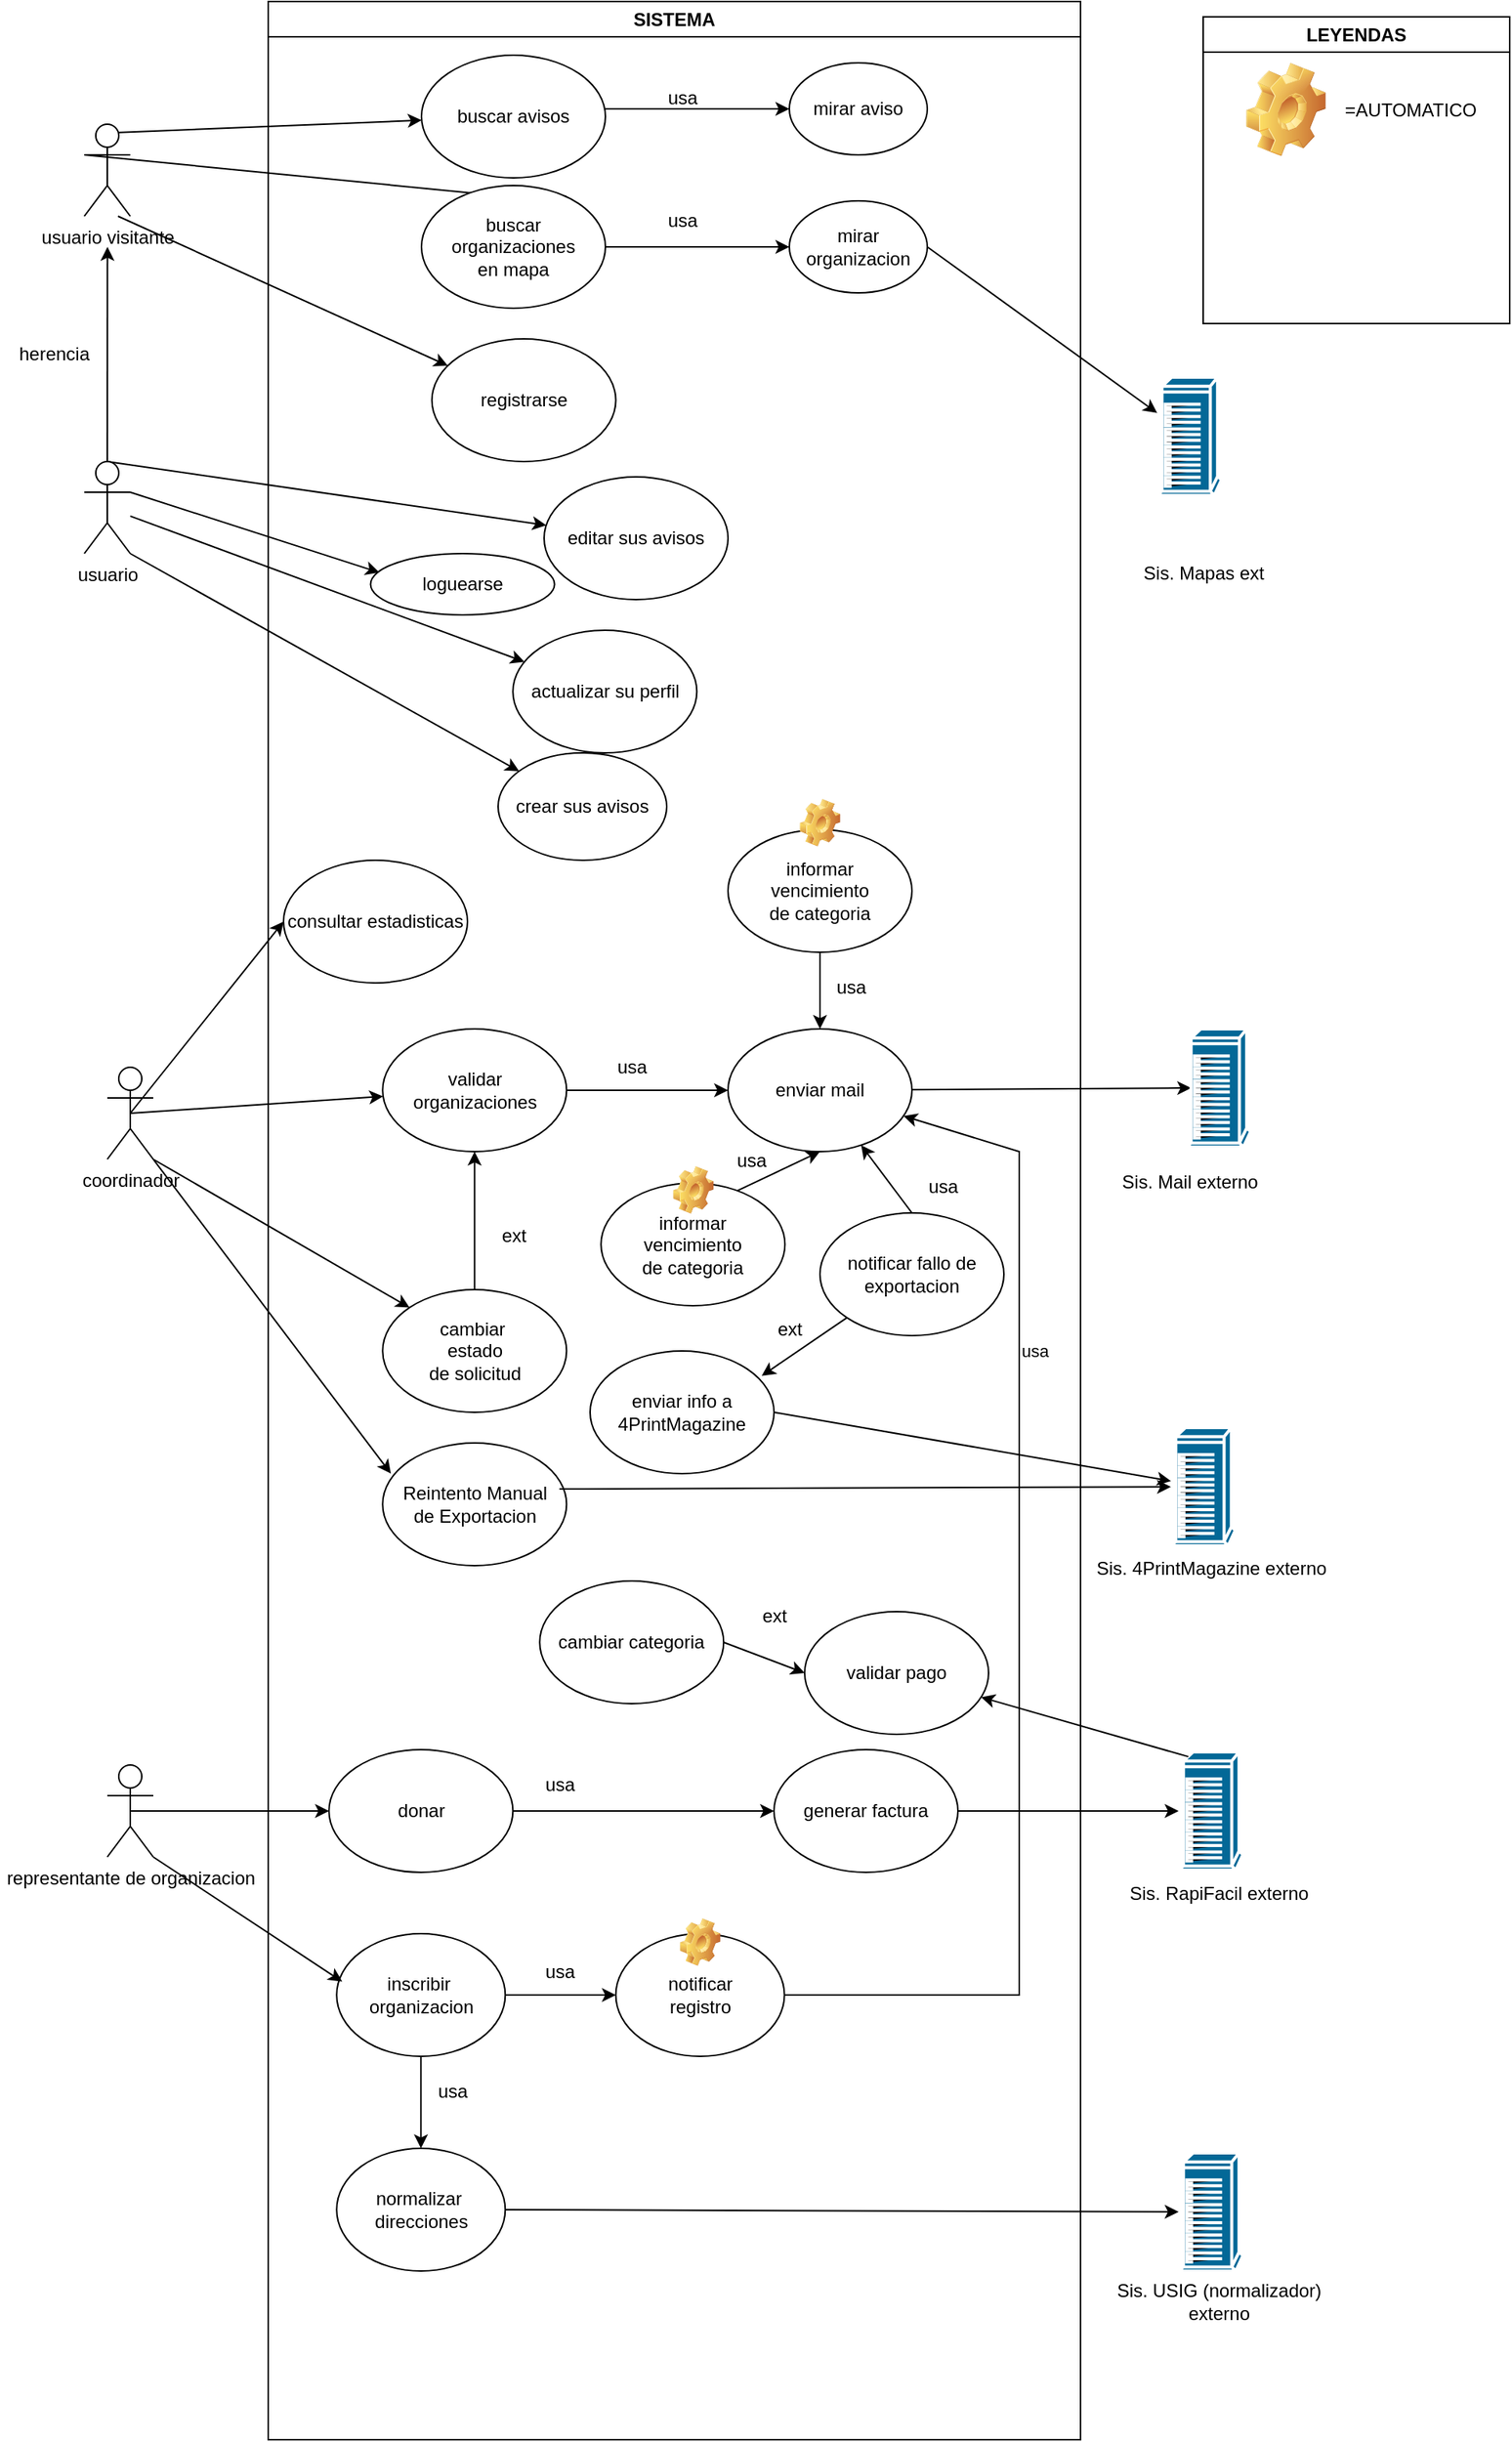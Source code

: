 <mxfile version="21.2.1" type="device">
  <diagram name="Página-1" id="ZvPSoXnAMANCK5Lvd1j4">
    <mxGraphModel dx="3273" dy="1035" grid="1" gridSize="10" guides="1" tooltips="1" connect="1" arrows="1" fold="1" page="1" pageScale="1" pageWidth="1200" pageHeight="1920" math="0" shadow="0">
      <root>
        <mxCell id="0" />
        <mxCell id="1" parent="0" />
        <mxCell id="mtB2FNo0E3YjnpmJntex-23" style="edgeStyle=none;rounded=0;orthogonalLoop=1;jettySize=auto;html=1;exitX=1;exitY=0.333;exitDx=0;exitDy=0;exitPerimeter=0;entryX=0.048;entryY=0.31;entryDx=0;entryDy=0;entryPerimeter=0;" parent="1" source="mtB2FNo0E3YjnpmJntex-1" target="mtB2FNo0E3YjnpmJntex-13" edge="1">
          <mxGeometry relative="1" as="geometry" />
        </mxCell>
        <mxCell id="mtB2FNo0E3YjnpmJntex-25" style="edgeStyle=none;rounded=0;orthogonalLoop=1;jettySize=auto;html=1;exitX=1;exitY=1;exitDx=0;exitDy=0;exitPerimeter=0;" parent="1" source="mtB2FNo0E3YjnpmJntex-1" target="mtB2FNo0E3YjnpmJntex-15" edge="1">
          <mxGeometry relative="1" as="geometry" />
        </mxCell>
        <mxCell id="mtB2FNo0E3YjnpmJntex-28" style="edgeStyle=none;rounded=0;orthogonalLoop=1;jettySize=auto;html=1;exitX=0.5;exitY=0;exitDx=0;exitDy=0;exitPerimeter=0;" parent="1" source="mtB2FNo0E3YjnpmJntex-1" target="mtB2FNo0E3YjnpmJntex-17" edge="1">
          <mxGeometry relative="1" as="geometry" />
        </mxCell>
        <mxCell id="77dryg0duwJHV9FGuUs4-3" style="edgeStyle=none;rounded=0;orthogonalLoop=1;jettySize=auto;html=1;" parent="1" source="mtB2FNo0E3YjnpmJntex-1" target="mtB2FNo0E3YjnpmJntex-19" edge="1">
          <mxGeometry relative="1" as="geometry" />
        </mxCell>
        <mxCell id="77dryg0duwJHV9FGuUs4-8" style="edgeStyle=none;rounded=0;orthogonalLoop=1;jettySize=auto;html=1;exitX=0.5;exitY=0;exitDx=0;exitDy=0;exitPerimeter=0;" parent="1" source="mtB2FNo0E3YjnpmJntex-1" edge="1">
          <mxGeometry relative="1" as="geometry">
            <mxPoint x="-1034.882" y="180.0" as="targetPoint" />
          </mxGeometry>
        </mxCell>
        <mxCell id="mtB2FNo0E3YjnpmJntex-1" value="usuario" style="shape=umlActor;verticalLabelPosition=bottom;verticalAlign=top;html=1;outlineConnect=0;" parent="1" vertex="1">
          <mxGeometry x="-1050" y="320" width="30" height="60" as="geometry" />
        </mxCell>
        <mxCell id="mtB2FNo0E3YjnpmJntex-4" value="representante de organizacion" style="shape=umlActor;verticalLabelPosition=bottom;verticalAlign=top;html=1;outlineConnect=0;" parent="1" vertex="1">
          <mxGeometry x="-1035" y="1170" width="30" height="60" as="geometry" />
        </mxCell>
        <mxCell id="mtB2FNo0E3YjnpmJntex-57" style="edgeStyle=none;rounded=0;orthogonalLoop=1;jettySize=auto;html=1;exitX=0.5;exitY=0.5;exitDx=0;exitDy=0;exitPerimeter=0;" parent="1" source="mtB2FNo0E3YjnpmJntex-5" target="mtB2FNo0E3YjnpmJntex-56" edge="1">
          <mxGeometry relative="1" as="geometry" />
        </mxCell>
        <mxCell id="mtB2FNo0E3YjnpmJntex-59" style="edgeStyle=none;rounded=0;orthogonalLoop=1;jettySize=auto;html=1;exitX=0.5;exitY=0.5;exitDx=0;exitDy=0;exitPerimeter=0;entryX=1;entryY=0.5;entryDx=0;entryDy=0;" parent="1" source="mtB2FNo0E3YjnpmJntex-5" target="mtB2FNo0E3YjnpmJntex-58" edge="1">
          <mxGeometry relative="1" as="geometry" />
        </mxCell>
        <mxCell id="mtB2FNo0E3YjnpmJntex-5" value="coordinador" style="shape=umlActor;verticalLabelPosition=bottom;verticalAlign=top;html=1;outlineConnect=0;" parent="1" vertex="1">
          <mxGeometry x="-1035" y="715" width="30" height="60" as="geometry" />
        </mxCell>
        <mxCell id="mtB2FNo0E3YjnpmJntex-44" style="edgeStyle=none;rounded=0;orthogonalLoop=1;jettySize=auto;html=1;exitX=0;exitY=0.333;exitDx=0;exitDy=0;exitPerimeter=0;entryX=1;entryY=0;entryDx=0;entryDy=0;" parent="1" source="mtB2FNo0E3YjnpmJntex-9" target="mtB2FNo0E3YjnpmJntex-18" edge="1">
          <mxGeometry relative="1" as="geometry" />
        </mxCell>
        <mxCell id="mtB2FNo0E3YjnpmJntex-45" style="edgeStyle=none;rounded=0;orthogonalLoop=1;jettySize=auto;html=1;exitX=0.25;exitY=0.1;exitDx=0;exitDy=0;exitPerimeter=0;" parent="1" source="mtB2FNo0E3YjnpmJntex-9" target="mtB2FNo0E3YjnpmJntex-16" edge="1">
          <mxGeometry relative="1" as="geometry" />
        </mxCell>
        <mxCell id="mtB2FNo0E3YjnpmJntex-9" value="usuario visitante" style="shape=umlActor;verticalLabelPosition=bottom;verticalAlign=top;html=1;outlineConnect=0;" parent="1" vertex="1">
          <mxGeometry x="-1050" y="100" width="30" height="60" as="geometry" />
        </mxCell>
        <mxCell id="mtB2FNo0E3YjnpmJntex-14" value="mirar aviso" style="ellipse;whiteSpace=wrap;html=1;" parent="1" vertex="1">
          <mxGeometry x="-590" y="60" width="90" height="60" as="geometry" />
        </mxCell>
        <mxCell id="mtB2FNo0E3YjnpmJntex-16" value="buscar avisos&lt;br&gt;" style="ellipse;whiteSpace=wrap;html=1;" parent="1" vertex="1">
          <mxGeometry x="-830" y="55" width="120" height="80" as="geometry" />
        </mxCell>
        <mxCell id="mtB2FNo0E3YjnpmJntex-18" value="buscar organizaciones&lt;br&gt;en mapa" style="ellipse;whiteSpace=wrap;html=1;" parent="1" vertex="1">
          <mxGeometry x="-830" y="140" width="120" height="80" as="geometry" />
        </mxCell>
        <mxCell id="mtB2FNo0E3YjnpmJntex-29" value="mirar organizacion&lt;br&gt;" style="ellipse;whiteSpace=wrap;html=1;" parent="1" vertex="1">
          <mxGeometry x="-590" y="150" width="90" height="60" as="geometry" />
        </mxCell>
        <mxCell id="mtB2FNo0E3YjnpmJntex-85" style="edgeStyle=none;rounded=0;orthogonalLoop=1;jettySize=auto;html=1;entryX=0.075;entryY=0.5;entryDx=0;entryDy=0;entryPerimeter=0;" parent="1" source="mtB2FNo0E3YjnpmJntex-84" target="79-B2ttBRkuyAAYncrk3-5" edge="1">
          <mxGeometry relative="1" as="geometry">
            <mxPoint x="-325.99" y="823" as="targetPoint" />
          </mxGeometry>
        </mxCell>
        <mxCell id="77dryg0duwJHV9FGuUs4-9" value="herencia" style="text;html=1;align=center;verticalAlign=middle;resizable=0;points=[];autosize=1;strokeColor=none;fillColor=none;" parent="1" vertex="1">
          <mxGeometry x="-1105" y="235" width="70" height="30" as="geometry" />
        </mxCell>
        <mxCell id="77dryg0duwJHV9FGuUs4-14" value="SISTEMA" style="swimlane;whiteSpace=wrap;html=1;" parent="1" vertex="1">
          <mxGeometry x="-930" y="20" width="530" height="1590" as="geometry" />
        </mxCell>
        <mxCell id="mtB2FNo0E3YjnpmJntex-13" value="loguearse" style="ellipse;whiteSpace=wrap;html=1;" parent="77dryg0duwJHV9FGuUs4-14" vertex="1">
          <mxGeometry x="66.79" y="360" width="120" height="40" as="geometry" />
        </mxCell>
        <mxCell id="mtB2FNo0E3YjnpmJntex-15" value="crear sus avisos" style="ellipse;whiteSpace=wrap;html=1;" parent="77dryg0duwJHV9FGuUs4-14" vertex="1">
          <mxGeometry x="150.0" y="490" width="110" height="70" as="geometry" />
        </mxCell>
        <mxCell id="mtB2FNo0E3YjnpmJntex-19" value="actualizar su perfil" style="ellipse;whiteSpace=wrap;html=1;" parent="77dryg0duwJHV9FGuUs4-14" vertex="1">
          <mxGeometry x="159.65" y="410" width="120" height="80" as="geometry" />
        </mxCell>
        <mxCell id="mtB2FNo0E3YjnpmJntex-17" value="editar sus avisos" style="ellipse;whiteSpace=wrap;html=1;" parent="77dryg0duwJHV9FGuUs4-14" vertex="1">
          <mxGeometry x="180.0" y="310" width="120" height="80" as="geometry" />
        </mxCell>
        <mxCell id="79-B2ttBRkuyAAYncrk3-9" value="registrarse" style="ellipse;whiteSpace=wrap;html=1;" vertex="1" parent="77dryg0duwJHV9FGuUs4-14">
          <mxGeometry x="106.79" y="220" width="120" height="80" as="geometry" />
        </mxCell>
        <mxCell id="79-B2ttBRkuyAAYncrk3-12" style="edgeStyle=none;rounded=0;orthogonalLoop=1;jettySize=auto;html=1;entryX=0;entryY=0.5;entryDx=0;entryDy=0;" edge="1" parent="77dryg0duwJHV9FGuUs4-14">
          <mxGeometry relative="1" as="geometry">
            <mxPoint x="220" y="160" as="sourcePoint" />
            <mxPoint x="340" y="160" as="targetPoint" />
          </mxGeometry>
        </mxCell>
        <mxCell id="mtB2FNo0E3YjnpmJntex-84" value="enviar mail" style="ellipse;whiteSpace=wrap;html=1;" parent="77dryg0duwJHV9FGuUs4-14" vertex="1">
          <mxGeometry x="300" y="670" width="120" height="80" as="geometry" />
        </mxCell>
        <mxCell id="mtB2FNo0E3YjnpmJntex-56" value="validar organizaciones" style="ellipse;whiteSpace=wrap;html=1;" parent="77dryg0duwJHV9FGuUs4-14" vertex="1">
          <mxGeometry x="74.65" y="670" width="120" height="80" as="geometry" />
        </mxCell>
        <mxCell id="mtB2FNo0E3YjnpmJntex-58" value="consultar estadisticas" style="ellipse;whiteSpace=wrap;html=1;direction=west;" parent="77dryg0duwJHV9FGuUs4-14" vertex="1">
          <mxGeometry x="10" y="560" width="120" height="80" as="geometry" />
        </mxCell>
        <mxCell id="mtB2FNo0E3YjnpmJntex-86" style="edgeStyle=none;rounded=0;orthogonalLoop=1;jettySize=auto;html=1;" parent="77dryg0duwJHV9FGuUs4-14" source="mtB2FNo0E3YjnpmJntex-56" target="mtB2FNo0E3YjnpmJntex-84" edge="1">
          <mxGeometry relative="1" as="geometry">
            <mxPoint x="180" y="830" as="sourcePoint" />
            <Array as="points" />
          </mxGeometry>
        </mxCell>
        <mxCell id="mtB2FNo0E3YjnpmJntex-87" value="usa" style="text;html=1;align=center;verticalAlign=middle;resizable=0;points=[];autosize=1;strokeColor=none;fillColor=none;" parent="77dryg0duwJHV9FGuUs4-14" vertex="1">
          <mxGeometry x="217.14" y="680" width="40" height="30" as="geometry" />
        </mxCell>
        <mxCell id="79-B2ttBRkuyAAYncrk3-22" value="cambiar&amp;nbsp;&lt;br&gt;estado&lt;br&gt;de solicitud" style="ellipse;whiteSpace=wrap;html=1;direction=west;" vertex="1" parent="77dryg0duwJHV9FGuUs4-14">
          <mxGeometry x="74.65" y="840" width="120" height="80" as="geometry" />
        </mxCell>
        <mxCell id="79-B2ttBRkuyAAYncrk3-25" value="" style="edgeStyle=none;orthogonalLoop=1;jettySize=auto;html=1;rounded=0;entryX=0.5;entryY=1;entryDx=0;entryDy=0;exitX=0.5;exitY=1;exitDx=0;exitDy=0;" edge="1" parent="77dryg0duwJHV9FGuUs4-14" source="79-B2ttBRkuyAAYncrk3-22" target="mtB2FNo0E3YjnpmJntex-56">
          <mxGeometry width="100" relative="1" as="geometry">
            <mxPoint x="160" y="860" as="sourcePoint" />
            <mxPoint x="260" y="860" as="targetPoint" />
            <Array as="points" />
          </mxGeometry>
        </mxCell>
        <mxCell id="79-B2ttBRkuyAAYncrk3-26" value="ext" style="text;html=1;align=center;verticalAlign=middle;resizable=0;points=[];autosize=1;strokeColor=none;fillColor=none;" vertex="1" parent="77dryg0duwJHV9FGuUs4-14">
          <mxGeometry x="140.0" y="790" width="40" height="30" as="geometry" />
        </mxCell>
        <mxCell id="79-B2ttBRkuyAAYncrk3-29" value="Reintento Manual&lt;br&gt;de Exportacion" style="ellipse;whiteSpace=wrap;html=1;" vertex="1" parent="77dryg0duwJHV9FGuUs4-14">
          <mxGeometry x="74.65" y="940" width="120" height="80" as="geometry" />
        </mxCell>
        <mxCell id="79-B2ttBRkuyAAYncrk3-32" value="donar" style="ellipse;whiteSpace=wrap;html=1;direction=west;" vertex="1" parent="77dryg0duwJHV9FGuUs4-14">
          <mxGeometry x="39.65" y="1140" width="120" height="80" as="geometry" />
        </mxCell>
        <mxCell id="79-B2ttBRkuyAAYncrk3-34" value="generar factura" style="ellipse;whiteSpace=wrap;html=1;direction=west;" vertex="1" parent="77dryg0duwJHV9FGuUs4-14">
          <mxGeometry x="330.0" y="1140" width="120" height="80" as="geometry" />
        </mxCell>
        <mxCell id="79-B2ttBRkuyAAYncrk3-36" value="" style="edgeStyle=none;orthogonalLoop=1;jettySize=auto;html=1;rounded=0;exitX=0;exitY=0.5;exitDx=0;exitDy=0;entryX=1;entryY=0.5;entryDx=0;entryDy=0;" edge="1" parent="77dryg0duwJHV9FGuUs4-14" source="79-B2ttBRkuyAAYncrk3-32" target="79-B2ttBRkuyAAYncrk3-34">
          <mxGeometry width="100" relative="1" as="geometry">
            <mxPoint x="150" y="1240" as="sourcePoint" />
            <mxPoint x="250" y="1240" as="targetPoint" />
            <Array as="points" />
          </mxGeometry>
        </mxCell>
        <mxCell id="79-B2ttBRkuyAAYncrk3-37" value="usa" style="text;html=1;align=center;verticalAlign=middle;resizable=0;points=[];autosize=1;strokeColor=none;fillColor=none;" vertex="1" parent="77dryg0duwJHV9FGuUs4-14">
          <mxGeometry x="170" y="1148" width="40" height="30" as="geometry" />
        </mxCell>
        <mxCell id="79-B2ttBRkuyAAYncrk3-40" value="validar pago" style="ellipse;whiteSpace=wrap;html=1;direction=west;" vertex="1" parent="77dryg0duwJHV9FGuUs4-14">
          <mxGeometry x="350" y="1050" width="120" height="80" as="geometry" />
        </mxCell>
        <mxCell id="79-B2ttBRkuyAAYncrk3-63" value="cambiar categoria" style="ellipse;whiteSpace=wrap;html=1;direction=west;" vertex="1" parent="77dryg0duwJHV9FGuUs4-14">
          <mxGeometry x="177.14" y="1030" width="120" height="80" as="geometry" />
        </mxCell>
        <mxCell id="79-B2ttBRkuyAAYncrk3-64" value="" style="edgeStyle=none;orthogonalLoop=1;jettySize=auto;html=1;rounded=0;exitX=0;exitY=0.5;exitDx=0;exitDy=0;entryX=1;entryY=0.5;entryDx=0;entryDy=0;" edge="1" parent="77dryg0duwJHV9FGuUs4-14" source="79-B2ttBRkuyAAYncrk3-63" target="79-B2ttBRkuyAAYncrk3-40">
          <mxGeometry width="100" relative="1" as="geometry">
            <mxPoint x="290" y="1040" as="sourcePoint" />
            <mxPoint x="390" y="1040" as="targetPoint" />
            <Array as="points" />
          </mxGeometry>
        </mxCell>
        <mxCell id="79-B2ttBRkuyAAYncrk3-68" value="inscribir&amp;nbsp;&lt;br&gt;organizacion" style="ellipse;whiteSpace=wrap;html=1;" vertex="1" parent="77dryg0duwJHV9FGuUs4-14">
          <mxGeometry x="44.65" y="1260" width="110" height="80" as="geometry" />
        </mxCell>
        <mxCell id="79-B2ttBRkuyAAYncrk3-70" value="notificar&lt;br&gt;registro" style="ellipse;whiteSpace=wrap;html=1;" vertex="1" parent="77dryg0duwJHV9FGuUs4-14">
          <mxGeometry x="226.79" y="1260" width="110" height="80" as="geometry" />
        </mxCell>
        <mxCell id="79-B2ttBRkuyAAYncrk3-71" value="" style="edgeStyle=none;orthogonalLoop=1;jettySize=auto;html=1;rounded=0;exitX=1;exitY=0.5;exitDx=0;exitDy=0;entryX=0;entryY=0.5;entryDx=0;entryDy=0;" edge="1" parent="77dryg0duwJHV9FGuUs4-14" source="79-B2ttBRkuyAAYncrk3-68" target="79-B2ttBRkuyAAYncrk3-70">
          <mxGeometry width="100" relative="1" as="geometry">
            <mxPoint x="160" y="1310" as="sourcePoint" />
            <mxPoint x="260" y="1310" as="targetPoint" />
            <Array as="points" />
          </mxGeometry>
        </mxCell>
        <mxCell id="77dryg0duwJHV9FGuUs4-16" value="" style="shape=image;html=1;verticalLabelPosition=bottom;verticalAlign=top;imageAspect=1;aspect=fixed;image=img/clipart/Gear_128x128.png" parent="77dryg0duwJHV9FGuUs4-14" vertex="1">
          <mxGeometry x="268.57" y="1250" width="26.43" height="31" as="geometry" />
        </mxCell>
        <mxCell id="79-B2ttBRkuyAAYncrk3-73" value="normalizar&amp;nbsp;&lt;br&gt;direcciones" style="ellipse;whiteSpace=wrap;html=1;" vertex="1" parent="77dryg0duwJHV9FGuUs4-14">
          <mxGeometry x="44.65" y="1400" width="110" height="80" as="geometry" />
        </mxCell>
        <mxCell id="79-B2ttBRkuyAAYncrk3-74" value="" style="edgeStyle=none;orthogonalLoop=1;jettySize=auto;html=1;rounded=0;exitX=0.5;exitY=1;exitDx=0;exitDy=0;entryX=0.5;entryY=0;entryDx=0;entryDy=0;" edge="1" parent="77dryg0duwJHV9FGuUs4-14" source="79-B2ttBRkuyAAYncrk3-68" target="79-B2ttBRkuyAAYncrk3-73">
          <mxGeometry width="100" relative="1" as="geometry">
            <mxPoint y="1370" as="sourcePoint" />
            <mxPoint x="100" y="1370" as="targetPoint" />
            <Array as="points" />
          </mxGeometry>
        </mxCell>
        <mxCell id="79-B2ttBRkuyAAYncrk3-76" value="usa" style="text;html=1;align=center;verticalAlign=middle;resizable=0;points=[];autosize=1;strokeColor=none;fillColor=none;" vertex="1" parent="77dryg0duwJHV9FGuUs4-14">
          <mxGeometry x="100" y="1348" width="40" height="30" as="geometry" />
        </mxCell>
        <mxCell id="79-B2ttBRkuyAAYncrk3-81" value="informar&lt;br&gt;vencimiento&lt;br&gt;de categoria" style="ellipse;whiteSpace=wrap;html=1;" vertex="1" parent="77dryg0duwJHV9FGuUs4-14">
          <mxGeometry x="300" y="540" width="120" height="80" as="geometry" />
        </mxCell>
        <mxCell id="79-B2ttBRkuyAAYncrk3-113" value="" style="edgeStyle=none;orthogonalLoop=1;jettySize=auto;html=1;rounded=0;exitX=0.5;exitY=1;exitDx=0;exitDy=0;entryX=0.5;entryY=0;entryDx=0;entryDy=0;" edge="1" parent="77dryg0duwJHV9FGuUs4-14" source="79-B2ttBRkuyAAYncrk3-81" target="mtB2FNo0E3YjnpmJntex-84">
          <mxGeometry width="100" relative="1" as="geometry">
            <mxPoint x="400" y="660" as="sourcePoint" />
            <mxPoint x="500" y="660" as="targetPoint" />
            <Array as="points" />
          </mxGeometry>
        </mxCell>
        <mxCell id="79-B2ttBRkuyAAYncrk3-114" value="usa" style="text;html=1;align=center;verticalAlign=middle;resizable=0;points=[];autosize=1;strokeColor=none;fillColor=none;" vertex="1" parent="77dryg0duwJHV9FGuUs4-14">
          <mxGeometry x="360" y="628" width="40" height="30" as="geometry" />
        </mxCell>
        <mxCell id="79-B2ttBRkuyAAYncrk3-115" value="" style="shape=image;html=1;verticalLabelPosition=bottom;verticalAlign=top;imageAspect=1;aspect=fixed;image=img/clipart/Gear_128x128.png" vertex="1" parent="77dryg0duwJHV9FGuUs4-14">
          <mxGeometry x="346.79" y="520" width="26.43" height="31" as="geometry" />
        </mxCell>
        <mxCell id="79-B2ttBRkuyAAYncrk3-118" value="informar&lt;br&gt;vencimiento&lt;br&gt;de categoria" style="ellipse;whiteSpace=wrap;html=1;" vertex="1" parent="77dryg0duwJHV9FGuUs4-14">
          <mxGeometry x="217.14" y="770.5" width="120" height="80" as="geometry" />
        </mxCell>
        <mxCell id="79-B2ttBRkuyAAYncrk3-119" value="" style="shape=image;html=1;verticalLabelPosition=bottom;verticalAlign=top;imageAspect=1;aspect=fixed;image=img/clipart/Gear_128x128.png" vertex="1" parent="77dryg0duwJHV9FGuUs4-14">
          <mxGeometry x="264.14" y="759.5" width="26.43" height="31" as="geometry" />
        </mxCell>
        <mxCell id="79-B2ttBRkuyAAYncrk3-120" value="usa" style="text;html=1;align=center;verticalAlign=middle;resizable=0;points=[];autosize=1;strokeColor=none;fillColor=none;" vertex="1" parent="77dryg0duwJHV9FGuUs4-14">
          <mxGeometry x="170" y="1270" width="40" height="30" as="geometry" />
        </mxCell>
        <mxCell id="79-B2ttBRkuyAAYncrk3-72" value="" style="edgeStyle=none;orthogonalLoop=1;jettySize=auto;html=1;rounded=0;exitX=1;exitY=0.5;exitDx=0;exitDy=0;" edge="1" parent="77dryg0duwJHV9FGuUs4-14" source="79-B2ttBRkuyAAYncrk3-70" target="mtB2FNo0E3YjnpmJntex-84">
          <mxGeometry width="100" relative="1" as="geometry">
            <mxPoint x="400" y="1330" as="sourcePoint" />
            <mxPoint x="430" y="750" as="targetPoint" />
            <Array as="points">
              <mxPoint x="490" y="1300" />
              <mxPoint x="490" y="750" />
            </Array>
          </mxGeometry>
        </mxCell>
        <mxCell id="79-B2ttBRkuyAAYncrk3-159" value="usa" style="edgeLabel;html=1;align=center;verticalAlign=middle;resizable=0;points=[];" vertex="1" connectable="0" parent="79-B2ttBRkuyAAYncrk3-72">
          <mxGeometry x="0.501" y="-3" relative="1" as="geometry">
            <mxPoint x="7" y="14" as="offset" />
          </mxGeometry>
        </mxCell>
        <mxCell id="79-B2ttBRkuyAAYncrk3-160" value="" style="edgeStyle=none;orthogonalLoop=1;jettySize=auto;html=1;rounded=0;exitX=0.74;exitY=0.063;exitDx=0;exitDy=0;exitPerimeter=0;entryX=0.5;entryY=1;entryDx=0;entryDy=0;" edge="1" parent="77dryg0duwJHV9FGuUs4-14" source="79-B2ttBRkuyAAYncrk3-118" target="mtB2FNo0E3YjnpmJntex-84">
          <mxGeometry width="100" relative="1" as="geometry">
            <mxPoint x="360" y="850" as="sourcePoint" />
            <mxPoint x="460" y="850" as="targetPoint" />
            <Array as="points" />
          </mxGeometry>
        </mxCell>
        <mxCell id="79-B2ttBRkuyAAYncrk3-161" value="usa" style="text;html=1;align=center;verticalAlign=middle;resizable=0;points=[];autosize=1;strokeColor=none;fillColor=none;" vertex="1" parent="77dryg0duwJHV9FGuUs4-14">
          <mxGeometry x="295" y="740.5" width="40" height="30" as="geometry" />
        </mxCell>
        <mxCell id="79-B2ttBRkuyAAYncrk3-163" value="enviar info a&lt;br&gt;4PrintMagazine" style="ellipse;whiteSpace=wrap;html=1;" vertex="1" parent="77dryg0duwJHV9FGuUs4-14">
          <mxGeometry x="210" y="880" width="120" height="80" as="geometry" />
        </mxCell>
        <mxCell id="79-B2ttBRkuyAAYncrk3-165" value="notificar fallo de&lt;br&gt;exportacion" style="ellipse;whiteSpace=wrap;html=1;" vertex="1" parent="77dryg0duwJHV9FGuUs4-14">
          <mxGeometry x="360" y="790" width="120" height="80" as="geometry" />
        </mxCell>
        <mxCell id="79-B2ttBRkuyAAYncrk3-166" value="" style="edgeStyle=none;orthogonalLoop=1;jettySize=auto;html=1;rounded=0;entryX=0.933;entryY=0.203;entryDx=0;entryDy=0;entryPerimeter=0;exitX=0;exitY=1;exitDx=0;exitDy=0;" edge="1" parent="77dryg0duwJHV9FGuUs4-14" source="79-B2ttBRkuyAAYncrk3-165" target="79-B2ttBRkuyAAYncrk3-163">
          <mxGeometry width="100" relative="1" as="geometry">
            <mxPoint x="460" y="920" as="sourcePoint" />
            <mxPoint x="500" y="880" as="targetPoint" />
            <Array as="points" />
          </mxGeometry>
        </mxCell>
        <mxCell id="79-B2ttBRkuyAAYncrk3-167" value="ext" style="text;html=1;align=center;verticalAlign=middle;resizable=0;points=[];autosize=1;strokeColor=none;fillColor=none;" vertex="1" parent="77dryg0duwJHV9FGuUs4-14">
          <mxGeometry x="320.0" y="850.5" width="40" height="30" as="geometry" />
        </mxCell>
        <mxCell id="79-B2ttBRkuyAAYncrk3-168" value="" style="edgeStyle=none;orthogonalLoop=1;jettySize=auto;html=1;rounded=0;exitX=0.5;exitY=0;exitDx=0;exitDy=0;" edge="1" parent="77dryg0duwJHV9FGuUs4-14" source="79-B2ttBRkuyAAYncrk3-165" target="mtB2FNo0E3YjnpmJntex-84">
          <mxGeometry width="100" relative="1" as="geometry">
            <mxPoint x="380" y="910" as="sourcePoint" />
            <mxPoint x="480" y="910" as="targetPoint" />
            <Array as="points" />
          </mxGeometry>
        </mxCell>
        <mxCell id="77dryg0duwJHV9FGuUs4-26" value="LEYENDAS" style="swimlane;whiteSpace=wrap;html=1;" parent="1" vertex="1">
          <mxGeometry x="-320" y="30" width="200" height="200" as="geometry" />
        </mxCell>
        <mxCell id="77dryg0duwJHV9FGuUs4-24" value="" style="shape=image;html=1;verticalLabelPosition=bottom;verticalAlign=top;imageAspect=1;aspect=fixed;image=img/clipart/Gear_128x128.png" parent="77dryg0duwJHV9FGuUs4-26" vertex="1">
          <mxGeometry x="28" y="30" width="52" height="61" as="geometry" />
        </mxCell>
        <mxCell id="77dryg0duwJHV9FGuUs4-25" value="=AUTOMATICO" style="text;html=1;align=center;verticalAlign=middle;resizable=0;points=[];autosize=1;strokeColor=none;fillColor=none;" parent="77dryg0duwJHV9FGuUs4-26" vertex="1">
          <mxGeometry x="80" y="45.5" width="110" height="30" as="geometry" />
        </mxCell>
        <mxCell id="79-B2ttBRkuyAAYncrk3-3" value="" style="shape=mxgraph.cisco.computers_and_peripherals.ibm_tower;html=1;pointerEvents=1;dashed=0;fillColor=#036897;strokeColor=#ffffff;strokeWidth=2;verticalLabelPosition=bottom;verticalAlign=top;align=center;outlineConnect=0;" vertex="1" parent="1">
          <mxGeometry x="-341" y="950" width="42" height="77" as="geometry" />
        </mxCell>
        <mxCell id="79-B2ttBRkuyAAYncrk3-4" value="" style="shape=mxgraph.cisco.computers_and_peripherals.ibm_tower;html=1;pointerEvents=1;dashed=0;fillColor=#036897;strokeColor=#ffffff;strokeWidth=2;verticalLabelPosition=bottom;verticalAlign=top;align=center;outlineConnect=0;" vertex="1" parent="1">
          <mxGeometry x="-336" y="1161.5" width="42" height="77" as="geometry" />
        </mxCell>
        <mxCell id="79-B2ttBRkuyAAYncrk3-5" value="" style="shape=mxgraph.cisco.computers_and_peripherals.ibm_tower;html=1;pointerEvents=1;dashed=0;fillColor=#036897;strokeColor=#ffffff;strokeWidth=2;verticalLabelPosition=bottom;verticalAlign=top;align=center;outlineConnect=0;" vertex="1" parent="1">
          <mxGeometry x="-331" y="690" width="42" height="77" as="geometry" />
        </mxCell>
        <mxCell id="79-B2ttBRkuyAAYncrk3-6" value="Sis. Mail externo&lt;br&gt;" style="text;html=1;align=center;verticalAlign=middle;resizable=0;points=[];autosize=1;strokeColor=none;fillColor=none;" vertex="1" parent="1">
          <mxGeometry x="-384" y="775" width="110" height="30" as="geometry" />
        </mxCell>
        <mxCell id="79-B2ttBRkuyAAYncrk3-7" value="Sis. RapiFacil externo" style="text;html=1;align=center;verticalAlign=middle;resizable=0;points=[];autosize=1;strokeColor=none;fillColor=none;" vertex="1" parent="1">
          <mxGeometry x="-380" y="1238.5" width="140" height="30" as="geometry" />
        </mxCell>
        <mxCell id="79-B2ttBRkuyAAYncrk3-8" value="Sis. 4PrintMagazine externo" style="text;html=1;align=center;verticalAlign=middle;resizable=0;points=[];autosize=1;strokeColor=none;fillColor=none;" vertex="1" parent="1">
          <mxGeometry x="-400" y="1027" width="170" height="30" as="geometry" />
        </mxCell>
        <mxCell id="79-B2ttBRkuyAAYncrk3-10" style="edgeStyle=none;rounded=0;orthogonalLoop=1;jettySize=auto;html=1;exitX=0.5;exitY=0;exitDx=0;exitDy=0;exitPerimeter=0;" edge="1" parent="1" target="79-B2ttBRkuyAAYncrk3-9">
          <mxGeometry relative="1" as="geometry">
            <mxPoint x="-1028" y="160" as="sourcePoint" />
            <mxPoint x="-760" y="218" as="targetPoint" />
          </mxGeometry>
        </mxCell>
        <mxCell id="79-B2ttBRkuyAAYncrk3-11" style="edgeStyle=none;rounded=0;orthogonalLoop=1;jettySize=auto;html=1;entryX=0;entryY=0.5;entryDx=0;entryDy=0;" edge="1" parent="1" target="mtB2FNo0E3YjnpmJntex-14">
          <mxGeometry relative="1" as="geometry">
            <mxPoint x="-710" y="90" as="sourcePoint" />
            <mxPoint x="-757" y="388" as="targetPoint" />
          </mxGeometry>
        </mxCell>
        <mxCell id="79-B2ttBRkuyAAYncrk3-13" value="usa" style="text;html=1;align=center;verticalAlign=middle;resizable=0;points=[];autosize=1;strokeColor=none;fillColor=none;" vertex="1" parent="1">
          <mxGeometry x="-680" y="68" width="40" height="30" as="geometry" />
        </mxCell>
        <mxCell id="79-B2ttBRkuyAAYncrk3-14" value="usa" style="text;html=1;align=center;verticalAlign=middle;resizable=0;points=[];autosize=1;strokeColor=none;fillColor=none;" vertex="1" parent="1">
          <mxGeometry x="-680" y="148" width="40" height="30" as="geometry" />
        </mxCell>
        <mxCell id="79-B2ttBRkuyAAYncrk3-15" value="" style="shape=mxgraph.cisco.computers_and_peripherals.ibm_tower;html=1;pointerEvents=1;dashed=0;fillColor=#036897;strokeColor=#ffffff;strokeWidth=2;verticalLabelPosition=bottom;verticalAlign=top;align=center;outlineConnect=0;" vertex="1" parent="1">
          <mxGeometry x="-350" y="265" width="42" height="77" as="geometry" />
        </mxCell>
        <mxCell id="79-B2ttBRkuyAAYncrk3-16" value="Sis. Mapas ext" style="text;html=1;align=center;verticalAlign=middle;resizable=0;points=[];autosize=1;strokeColor=none;fillColor=none;" vertex="1" parent="1">
          <mxGeometry x="-370" y="378" width="100" height="30" as="geometry" />
        </mxCell>
        <mxCell id="79-B2ttBRkuyAAYncrk3-17" value="" style="edgeStyle=none;orthogonalLoop=1;jettySize=auto;html=1;rounded=0;exitX=1;exitY=0.5;exitDx=0;exitDy=0;" edge="1" parent="1" source="mtB2FNo0E3YjnpmJntex-29" target="79-B2ttBRkuyAAYncrk3-15">
          <mxGeometry width="100" relative="1" as="geometry">
            <mxPoint x="-530" y="260" as="sourcePoint" />
            <mxPoint x="-430" y="260" as="targetPoint" />
            <Array as="points" />
          </mxGeometry>
        </mxCell>
        <mxCell id="79-B2ttBRkuyAAYncrk3-23" style="edgeStyle=none;rounded=0;orthogonalLoop=1;jettySize=auto;html=1;entryX=1;entryY=1;entryDx=0;entryDy=0;exitX=1;exitY=1;exitDx=0;exitDy=0;exitPerimeter=0;" edge="1" parent="1" source="mtB2FNo0E3YjnpmJntex-5" target="79-B2ttBRkuyAAYncrk3-22">
          <mxGeometry relative="1" as="geometry">
            <mxPoint x="-1010" y="780" as="sourcePoint" />
            <mxPoint x="-867" y="813" as="targetPoint" />
          </mxGeometry>
        </mxCell>
        <mxCell id="79-B2ttBRkuyAAYncrk3-30" value="" style="edgeStyle=none;orthogonalLoop=1;jettySize=auto;html=1;rounded=0;exitX=1;exitY=1;exitDx=0;exitDy=0;exitPerimeter=0;entryX=0.045;entryY=0.25;entryDx=0;entryDy=0;entryPerimeter=0;" edge="1" parent="1" source="mtB2FNo0E3YjnpmJntex-5" target="79-B2ttBRkuyAAYncrk3-29">
          <mxGeometry width="100" relative="1" as="geometry">
            <mxPoint x="-1050" y="850" as="sourcePoint" />
            <mxPoint x="-950" y="850" as="targetPoint" />
            <Array as="points" />
          </mxGeometry>
        </mxCell>
        <mxCell id="79-B2ttBRkuyAAYncrk3-31" value="" style="edgeStyle=none;orthogonalLoop=1;jettySize=auto;html=1;rounded=0;exitX=0.961;exitY=0.375;exitDx=0;exitDy=0;exitPerimeter=0;" edge="1" parent="1" source="79-B2ttBRkuyAAYncrk3-29" target="79-B2ttBRkuyAAYncrk3-3">
          <mxGeometry width="100" relative="1" as="geometry">
            <mxPoint x="-690" y="1040" as="sourcePoint" />
            <mxPoint x="-590" y="1040" as="targetPoint" />
            <Array as="points" />
          </mxGeometry>
        </mxCell>
        <mxCell id="79-B2ttBRkuyAAYncrk3-33" value="" style="edgeStyle=none;orthogonalLoop=1;jettySize=auto;html=1;rounded=0;entryX=1;entryY=0.5;entryDx=0;entryDy=0;exitX=0.5;exitY=0.5;exitDx=0;exitDy=0;exitPerimeter=0;" edge="1" parent="1" source="mtB2FNo0E3YjnpmJntex-4" target="79-B2ttBRkuyAAYncrk3-32">
          <mxGeometry width="100" relative="1" as="geometry">
            <mxPoint x="-1005" y="1201" as="sourcePoint" />
            <mxPoint x="-905" y="1201" as="targetPoint" />
            <Array as="points" />
          </mxGeometry>
        </mxCell>
        <mxCell id="79-B2ttBRkuyAAYncrk3-65" value="ext" style="text;html=1;align=center;verticalAlign=middle;resizable=0;points=[];autosize=1;strokeColor=none;fillColor=none;" vertex="1" parent="1">
          <mxGeometry x="-620" y="1058" width="40" height="30" as="geometry" />
        </mxCell>
        <mxCell id="79-B2ttBRkuyAAYncrk3-66" value="" style="edgeStyle=none;orthogonalLoop=1;jettySize=auto;html=1;rounded=0;exitX=0.15;exitY=0.04;exitDx=0;exitDy=0;exitPerimeter=0;" edge="1" parent="1" source="79-B2ttBRkuyAAYncrk3-4" target="79-B2ttBRkuyAAYncrk3-40">
          <mxGeometry width="100" relative="1" as="geometry">
            <mxPoint x="-460" y="1130" as="sourcePoint" />
            <mxPoint x="-360" y="1090" as="targetPoint" />
            <Array as="points" />
          </mxGeometry>
        </mxCell>
        <mxCell id="79-B2ttBRkuyAAYncrk3-38" value="" style="edgeStyle=none;orthogonalLoop=1;jettySize=auto;html=1;rounded=0;" edge="1" parent="1" source="79-B2ttBRkuyAAYncrk3-34" target="79-B2ttBRkuyAAYncrk3-4">
          <mxGeometry width="100" relative="1" as="geometry">
            <mxPoint x="-583.21" y="1199.38" as="sourcePoint" />
            <mxPoint x="-483.21" y="1199.38" as="targetPoint" />
            <Array as="points" />
          </mxGeometry>
        </mxCell>
        <mxCell id="79-B2ttBRkuyAAYncrk3-69" value="" style="edgeStyle=none;orthogonalLoop=1;jettySize=auto;html=1;rounded=0;exitX=1;exitY=1;exitDx=0;exitDy=0;exitPerimeter=0;entryX=0.033;entryY=0.391;entryDx=0;entryDy=0;entryPerimeter=0;" edge="1" parent="1" source="mtB2FNo0E3YjnpmJntex-4" target="79-B2ttBRkuyAAYncrk3-68">
          <mxGeometry width="100" relative="1" as="geometry">
            <mxPoint x="-1040" y="1320" as="sourcePoint" />
            <mxPoint x="-940" y="1320" as="targetPoint" />
            <Array as="points" />
          </mxGeometry>
        </mxCell>
        <mxCell id="79-B2ttBRkuyAAYncrk3-77" value="" style="shape=mxgraph.cisco.computers_and_peripherals.ibm_tower;html=1;pointerEvents=1;dashed=0;fillColor=#036897;strokeColor=#ffffff;strokeWidth=2;verticalLabelPosition=bottom;verticalAlign=top;align=center;outlineConnect=0;" vertex="1" parent="1">
          <mxGeometry x="-336" y="1423" width="42" height="77" as="geometry" />
        </mxCell>
        <mxCell id="79-B2ttBRkuyAAYncrk3-78" value="Sis. USIG (normalizador)&lt;br&gt;externo" style="text;html=1;align=center;verticalAlign=middle;resizable=0;points=[];autosize=1;strokeColor=none;fillColor=none;" vertex="1" parent="1">
          <mxGeometry x="-390" y="1500" width="160" height="40" as="geometry" />
        </mxCell>
        <mxCell id="79-B2ttBRkuyAAYncrk3-79" value="" style="edgeStyle=none;orthogonalLoop=1;jettySize=auto;html=1;rounded=0;exitX=1;exitY=0.5;exitDx=0;exitDy=0;" edge="1" parent="1" source="79-B2ttBRkuyAAYncrk3-73" target="79-B2ttBRkuyAAYncrk3-77">
          <mxGeometry width="100" relative="1" as="geometry">
            <mxPoint x="-570" y="1510" as="sourcePoint" />
            <mxPoint x="-470" y="1510" as="targetPoint" />
            <Array as="points" />
          </mxGeometry>
        </mxCell>
        <mxCell id="79-B2ttBRkuyAAYncrk3-164" value="" style="edgeStyle=none;orthogonalLoop=1;jettySize=auto;html=1;rounded=0;exitX=1;exitY=0.5;exitDx=0;exitDy=0;" edge="1" parent="1" source="79-B2ttBRkuyAAYncrk3-163" target="79-B2ttBRkuyAAYncrk3-3">
          <mxGeometry width="100" relative="1" as="geometry">
            <mxPoint x="-530" y="940" as="sourcePoint" />
            <mxPoint x="-430" y="940" as="targetPoint" />
            <Array as="points" />
          </mxGeometry>
        </mxCell>
        <mxCell id="79-B2ttBRkuyAAYncrk3-169" value="usa" style="text;html=1;align=center;verticalAlign=middle;resizable=0;points=[];autosize=1;strokeColor=none;fillColor=none;" vertex="1" parent="1">
          <mxGeometry x="-510" y="778" width="40" height="30" as="geometry" />
        </mxCell>
      </root>
    </mxGraphModel>
  </diagram>
</mxfile>
